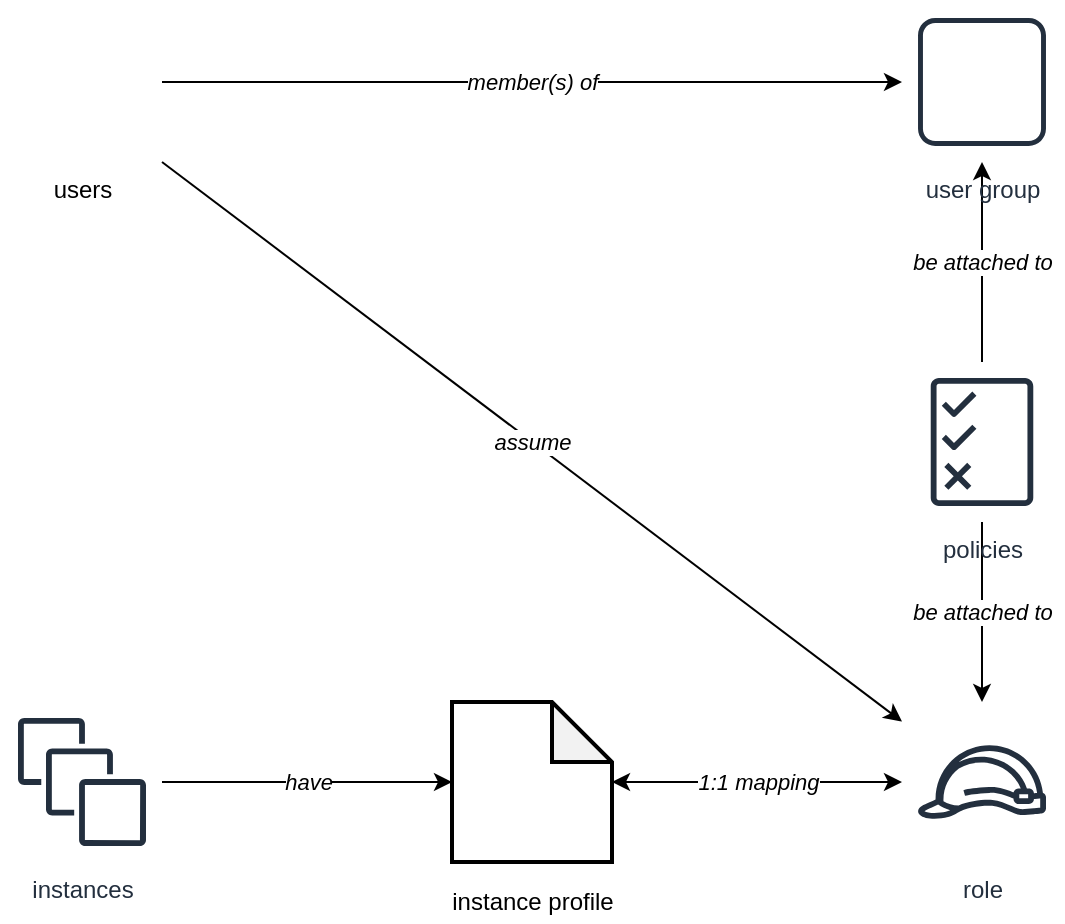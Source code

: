 <mxfile version="14.1.1" type="device"><diagram id="dHvrXWEaGv5eLguz0q0T" name="Page-1"><mxGraphModel dx="1248" dy="796" grid="1" gridSize="10" guides="1" tooltips="1" connect="1" arrows="1" fold="1" page="1" pageScale="1" pageWidth="1169" pageHeight="827" math="0" shadow="0" extFonts="Indie Flower^https://fonts.googleapis.com/css?family=Indie+Flower"><root><mxCell id="0"/><mxCell id="1" parent="0"/><mxCell id="FgBYXMFVVBd4dXKPRovp-26" value="member(s) of" style="edgeStyle=orthogonalEdgeStyle;rounded=0;orthogonalLoop=1;jettySize=auto;html=1;fontStyle=2" parent="1" source="FgBYXMFVVBd4dXKPRovp-3" target="FgBYXMFVVBd4dXKPRovp-22" edge="1"><mxGeometry relative="1" as="geometry"/></mxCell><mxCell id="FgBYXMFVVBd4dXKPRovp-3" value="users" style="shape=image;html=1;verticalAlign=top;verticalLabelPosition=bottom;labelBackgroundColor=#ffffff;imageAspect=0;aspect=fixed;image=https://cdn0.iconfinder.com/data/icons/basic-ui-1-line/64/Artboard_19-128.png;fontStyle=0" parent="1" vertex="1"><mxGeometry x="190" y="220" width="80" height="80" as="geometry"/></mxCell><mxCell id="FgBYXMFVVBd4dXKPRovp-27" value="be attached to" style="edgeStyle=orthogonalEdgeStyle;rounded=0;orthogonalLoop=1;jettySize=auto;html=1;fontStyle=2" parent="1" source="FgBYXMFVVBd4dXKPRovp-6" target="FgBYXMFVVBd4dXKPRovp-22" edge="1"><mxGeometry relative="1" as="geometry"/></mxCell><mxCell id="FgBYXMFVVBd4dXKPRovp-28" value="be attached to" style="edgeStyle=orthogonalEdgeStyle;rounded=0;orthogonalLoop=1;jettySize=auto;html=1;fontStyle=2" parent="1" source="FgBYXMFVVBd4dXKPRovp-6" target="FgBYXMFVVBd4dXKPRovp-7" edge="1"><mxGeometry relative="1" as="geometry"/></mxCell><mxCell id="FgBYXMFVVBd4dXKPRovp-6" value="policies" style="outlineConnect=0;fontColor=#232F3E;gradientColor=none;strokeColor=#232F3E;fillColor=#ffffff;dashed=0;verticalLabelPosition=bottom;verticalAlign=top;align=center;html=1;fontSize=12;fontStyle=0;aspect=fixed;shape=mxgraph.aws4.resourceIcon;resIcon=mxgraph.aws4.permissions;" parent="1" vertex="1"><mxGeometry x="640" y="400" width="80" height="80" as="geometry"/></mxCell><mxCell id="FgBYXMFVVBd4dXKPRovp-7" value="role" style="outlineConnect=0;fontColor=#232F3E;gradientColor=none;strokeColor=#232F3E;fillColor=#ffffff;dashed=0;verticalLabelPosition=bottom;verticalAlign=top;align=center;html=1;fontSize=12;fontStyle=0;aspect=fixed;shape=mxgraph.aws4.resourceIcon;resIcon=mxgraph.aws4.role;" parent="1" vertex="1"><mxGeometry x="640" y="570" width="80" height="80" as="geometry"/></mxCell><mxCell id="FgBYXMFVVBd4dXKPRovp-30" value="have" style="edgeStyle=orthogonalEdgeStyle;rounded=0;orthogonalLoop=1;jettySize=auto;html=1;fontStyle=2" parent="1" source="FgBYXMFVVBd4dXKPRovp-21" target="FgBYXMFVVBd4dXKPRovp-23" edge="1"><mxGeometry relative="1" as="geometry"/></mxCell><mxCell id="FgBYXMFVVBd4dXKPRovp-21" value="instances" style="outlineConnect=0;fontColor=#232F3E;gradientColor=none;strokeColor=#232F3E;fillColor=#ffffff;dashed=0;verticalLabelPosition=bottom;verticalAlign=top;align=center;html=1;fontSize=12;fontStyle=0;aspect=fixed;shape=mxgraph.aws4.resourceIcon;resIcon=mxgraph.aws4.instances;" parent="1" vertex="1"><mxGeometry x="190" y="570" width="80" height="80" as="geometry"/></mxCell><mxCell id="FgBYXMFVVBd4dXKPRovp-22" value="user group" style="outlineConnect=0;fontColor=#232F3E;gradientColor=none;strokeColor=#232F3E;fillColor=#ffffff;dashed=0;verticalLabelPosition=bottom;verticalAlign=top;align=center;html=1;fontSize=12;fontStyle=0;aspect=fixed;shape=mxgraph.aws4.resourceIcon;resIcon=mxgraph.aws4.instance;" parent="1" vertex="1"><mxGeometry x="640" y="220" width="80" height="80" as="geometry"/></mxCell><mxCell id="FgBYXMFVVBd4dXKPRovp-25" value="" style="group;fontStyle=0" parent="1" vertex="1" connectable="0"><mxGeometry x="410.62" y="570" width="88.75" height="110" as="geometry"/></mxCell><mxCell id="FgBYXMFVVBd4dXKPRovp-23" value="" style="shape=note;whiteSpace=wrap;html=1;backgroundOutline=1;darkOpacity=0.05;align=left;strokeWidth=2;" parent="FgBYXMFVVBd4dXKPRovp-25" vertex="1"><mxGeometry x="4.38" width="80" height="80" as="geometry"/></mxCell><mxCell id="FgBYXMFVVBd4dXKPRovp-24" value="instance profile" style="text;html=1;strokeColor=none;fillColor=none;align=center;verticalAlign=middle;whiteSpace=wrap;rounded=0;" parent="FgBYXMFVVBd4dXKPRovp-25" vertex="1"><mxGeometry y="90" width="88.75" height="20" as="geometry"/></mxCell><mxCell id="FgBYXMFVVBd4dXKPRovp-29" value="1:1 mapping" style="edgeStyle=orthogonalEdgeStyle;rounded=0;orthogonalLoop=1;jettySize=auto;html=1;startArrow=classic;startFill=1;fontStyle=2" parent="1" source="FgBYXMFVVBd4dXKPRovp-23" target="FgBYXMFVVBd4dXKPRovp-7" edge="1"><mxGeometry relative="1" as="geometry"/></mxCell><mxCell id="FgBYXMFVVBd4dXKPRovp-33" value="assume" style="endArrow=classic;html=1;exitX=1;exitY=1;exitDx=0;exitDy=0;fontStyle=2" parent="1" source="FgBYXMFVVBd4dXKPRovp-3" target="FgBYXMFVVBd4dXKPRovp-7" edge="1"><mxGeometry width="50" height="50" relative="1" as="geometry"><mxPoint x="580" y="500" as="sourcePoint"/><mxPoint x="630" y="450" as="targetPoint"/></mxGeometry></mxCell><mxCell id="FgBYXMFVVBd4dXKPRovp-35" value="" style="shape=image;html=1;verticalAlign=top;verticalLabelPosition=bottom;labelBackgroundColor=#ffffff;imageAspect=0;aspect=fixed;image=https://cdn0.iconfinder.com/data/icons/basic-ui-1-line/64/Artboard_19-128.png;fontStyle=0" parent="1" vertex="1"><mxGeometry x="660" y="240" width="40" height="40" as="geometry"/></mxCell></root></mxGraphModel></diagram></mxfile>
